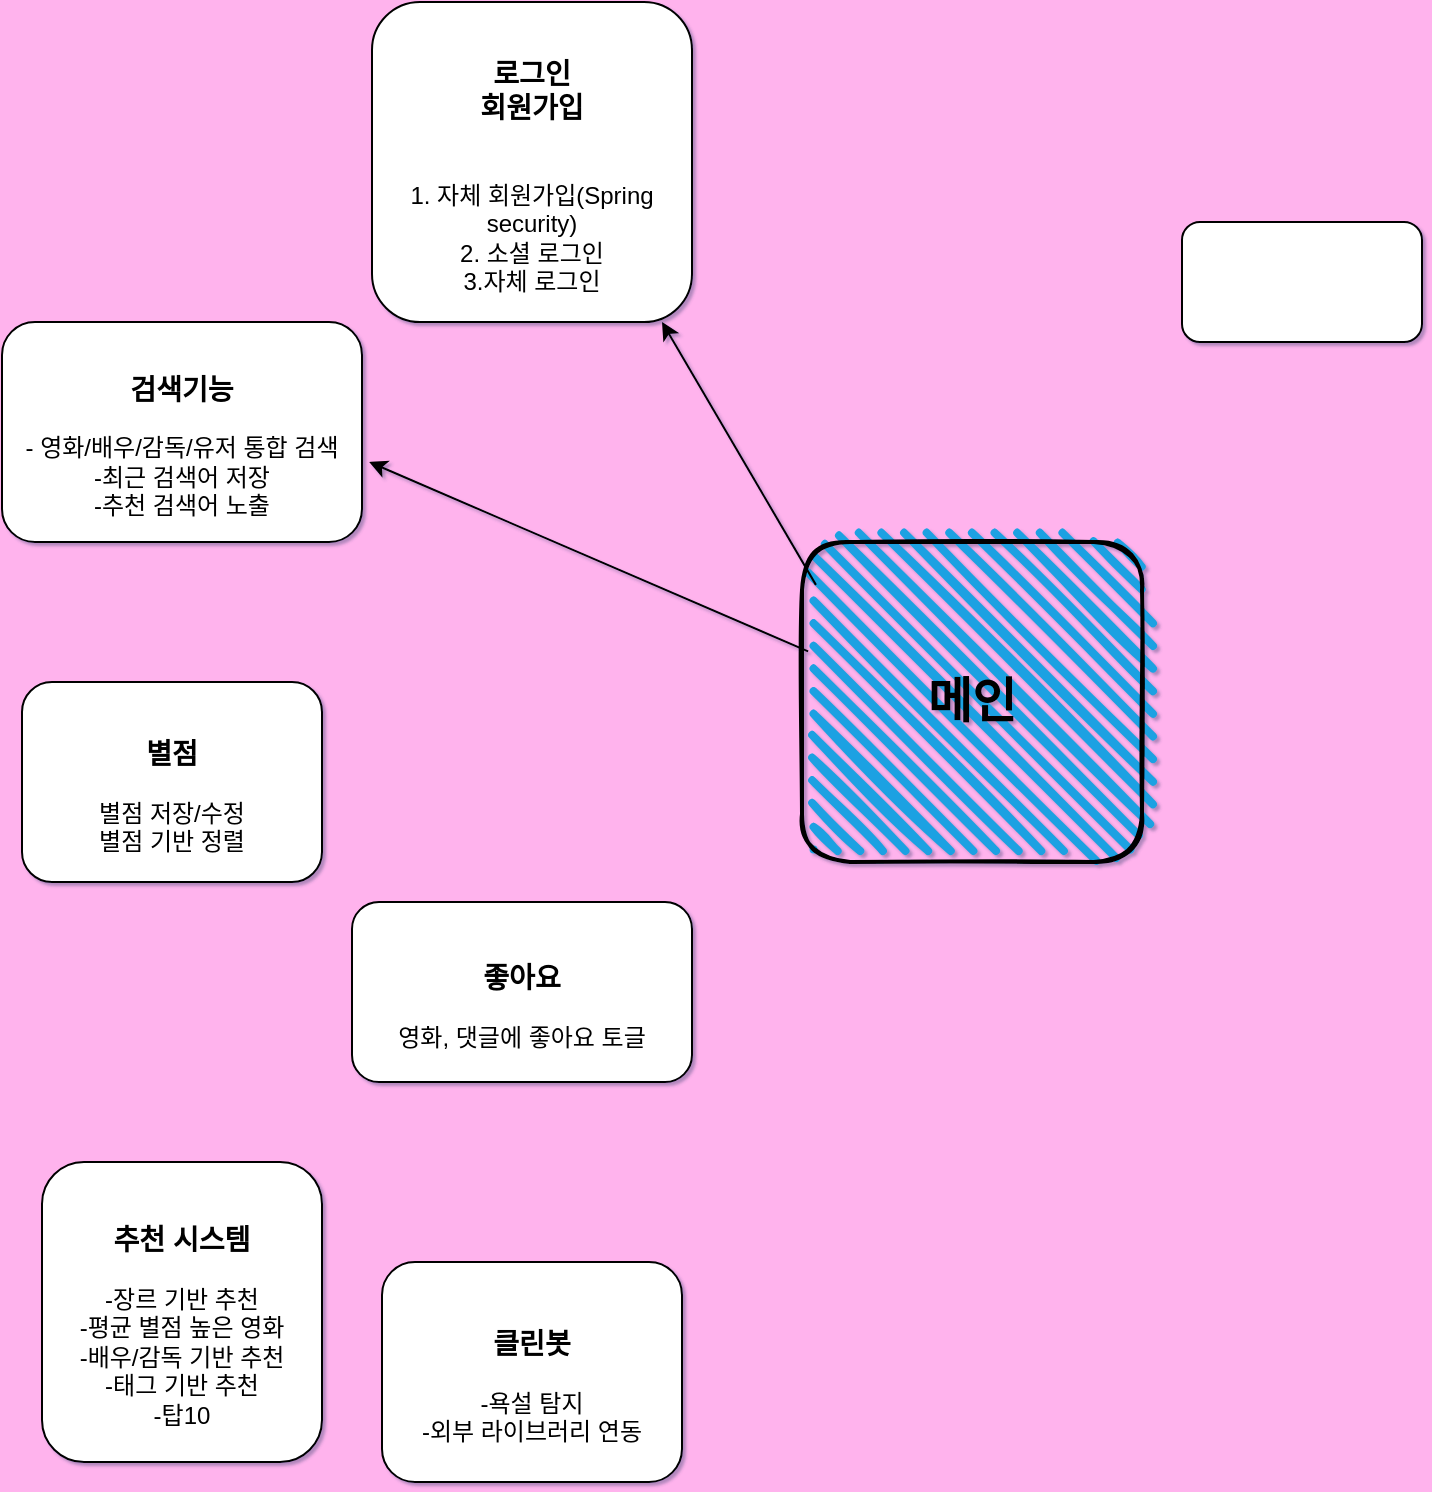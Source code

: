 <mxfile version="27.1.6">
  <diagram name="페이지-1" id="LvskHL0l8MYuoYU3aJJq">
    <mxGraphModel dx="938" dy="545" grid="1" gridSize="10" guides="1" tooltips="1" connect="1" arrows="1" fold="1" page="1" pageScale="1" pageWidth="827" pageHeight="1169" background="#FFB3ED" math="0" shadow="1">
      <root>
        <mxCell id="0" />
        <mxCell id="1" parent="0" />
        <mxCell id="G79Pr9Nb0tBNP9RUXyT_-3" value="&lt;h3&gt;&lt;font&gt;로그인&lt;br&gt;&lt;/font&gt;회원가입&lt;/h3&gt;&lt;div&gt;&lt;br&gt;&lt;/div&gt;&lt;div&gt;1. 자체 회원가입(Spring security)&lt;/div&gt;&lt;div&gt;2. 소셜 로그인&lt;/div&gt;&lt;div&gt;3.자체 로그인&lt;/div&gt;" style="rounded=1;whiteSpace=wrap;html=1;" parent="1" vertex="1">
          <mxGeometry x="235" y="130" width="160" height="160" as="geometry" />
        </mxCell>
        <mxCell id="G79Pr9Nb0tBNP9RUXyT_-9" value="&lt;h3&gt;&lt;font&gt;검색기능&lt;/font&gt;&lt;/h3&gt;&lt;div&gt;- 영화/배우/감독/유저 통합 검색&lt;/div&gt;&lt;div&gt;-최근 검색어 저장&lt;/div&gt;&lt;div&gt;-추천 검색어 노출&lt;/div&gt;" style="rounded=1;whiteSpace=wrap;html=1;" parent="1" vertex="1">
          <mxGeometry x="50" y="290" width="180" height="110" as="geometry" />
        </mxCell>
        <mxCell id="G79Pr9Nb0tBNP9RUXyT_-10" value="&lt;h3&gt;&lt;font&gt;좋아요&lt;/font&gt;&lt;/h3&gt;&lt;div&gt;영화, 댓글에 좋아요 토글&lt;/div&gt;" style="rounded=1;whiteSpace=wrap;html=1;" parent="1" vertex="1">
          <mxGeometry x="225" y="580" width="170" height="90" as="geometry" />
        </mxCell>
        <mxCell id="G79Pr9Nb0tBNP9RUXyT_-11" value="&lt;h3&gt;&lt;font&gt;별점&lt;/font&gt;&lt;/h3&gt;&lt;div&gt;별점 저장/수정&lt;/div&gt;&lt;div&gt;별점 기반 정렬&lt;/div&gt;" style="rounded=1;whiteSpace=wrap;html=1;" parent="1" vertex="1">
          <mxGeometry x="60" y="470" width="150" height="100" as="geometry" />
        </mxCell>
        <mxCell id="G79Pr9Nb0tBNP9RUXyT_-12" value="&lt;h3&gt;&lt;font&gt;추천 시스템&lt;/font&gt;&lt;/h3&gt;&lt;div&gt;-장르 기반 추천&lt;/div&gt;&lt;div&gt;-평균 별점 높은 영화&lt;/div&gt;&lt;div&gt;-배우/감독 기반 추천&lt;/div&gt;&lt;div&gt;&lt;font&gt;-태그 기반 추천&lt;/font&gt;&lt;/div&gt;&lt;div&gt;-탑10&lt;/div&gt;" style="rounded=1;whiteSpace=wrap;html=1;" parent="1" vertex="1">
          <mxGeometry x="70" y="710" width="140" height="150" as="geometry" />
        </mxCell>
        <mxCell id="G79Pr9Nb0tBNP9RUXyT_-13" value="&lt;h3&gt;&lt;font&gt;클린봇&lt;/font&gt;&lt;/h3&gt;&lt;div&gt;-욕설 탐지&lt;/div&gt;&lt;div&gt;-외부 라이브러리 연동&lt;/div&gt;" style="rounded=1;whiteSpace=wrap;html=1;" parent="1" vertex="1">
          <mxGeometry x="240" y="760" width="150" height="110" as="geometry" />
        </mxCell>
        <mxCell id="G79Pr9Nb0tBNP9RUXyT_-14" value="&lt;h1&gt;메인&lt;/h1&gt;" style="rounded=1;whiteSpace=wrap;html=1;strokeWidth=2;fillWeight=4;hachureGap=8;hachureAngle=45;fillColor=#1ba1e2;sketch=1;" parent="1" vertex="1">
          <mxGeometry x="450" y="400" width="170" height="160" as="geometry" />
        </mxCell>
        <mxCell id="G79Pr9Nb0tBNP9RUXyT_-15" value="" style="endArrow=classic;html=1;rounded=0;exitX=0.041;exitY=0.134;exitDx=0;exitDy=0;exitPerimeter=0;" parent="1" source="G79Pr9Nb0tBNP9RUXyT_-14" edge="1">
          <mxGeometry width="50" height="50" relative="1" as="geometry">
            <mxPoint x="330" y="340" as="sourcePoint" />
            <mxPoint x="380" y="290" as="targetPoint" />
          </mxGeometry>
        </mxCell>
        <mxCell id="G79Pr9Nb0tBNP9RUXyT_-16" value="" style="endArrow=classic;html=1;rounded=0;entryX=1.02;entryY=0.636;entryDx=0;entryDy=0;entryPerimeter=0;exitX=0.018;exitY=0.342;exitDx=0;exitDy=0;exitPerimeter=0;" parent="1" source="G79Pr9Nb0tBNP9RUXyT_-14" target="G79Pr9Nb0tBNP9RUXyT_-9" edge="1">
          <mxGeometry width="50" height="50" relative="1" as="geometry">
            <mxPoint x="380" y="450" as="sourcePoint" />
            <mxPoint x="430" y="400" as="targetPoint" />
          </mxGeometry>
        </mxCell>
        <mxCell id="G79Pr9Nb0tBNP9RUXyT_-17" value="" style="rounded=1;whiteSpace=wrap;html=1;" parent="1" vertex="1">
          <mxGeometry x="640" y="240" width="120" height="60" as="geometry" />
        </mxCell>
      </root>
    </mxGraphModel>
  </diagram>
</mxfile>
